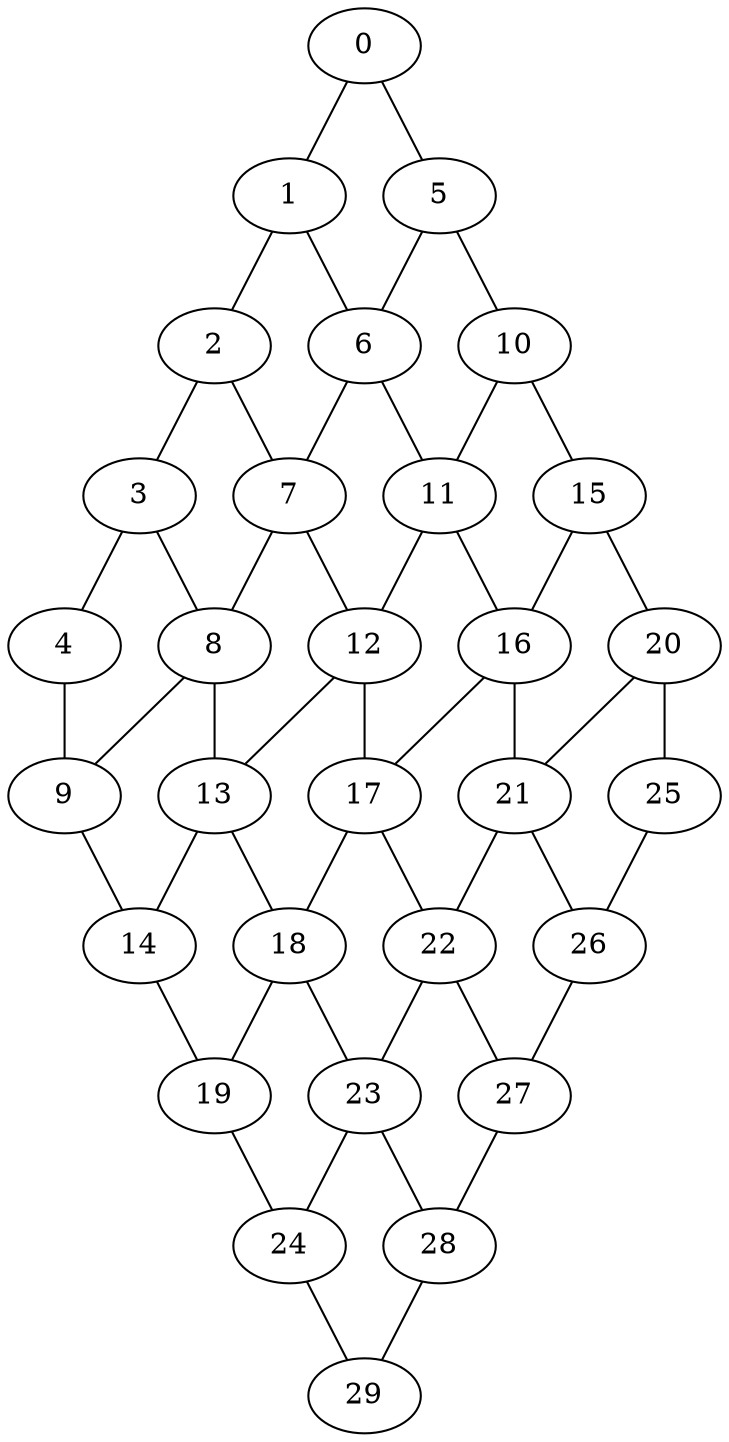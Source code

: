 graph {
	0 [label = 0]
	1 [label = 1]
	2 [label = 2]
	3 [label = 3]
	4 [label = 4]
	5 [label = 5]
	6 [label = 6]
	7 [label = 7]
	8 [label = 8]
	9 [label = 9]
	10 [label = 10]
	11 [label = 11]
	12 [label = 12]
	13 [label = 13]
	14 [label = 14]
	15 [label = 15]
	16 [label = 16]
	17 [label = 17]
	18 [label = 18]
	19 [label = 19]
	20 [label = 20]
	21 [label = 21]
	22 [label = 22]
	23 [label = 23]
	24 [label = 24]
	25 [label = 25]
	26 [label = 26]
	27 [label = 27]
	28 [label = 28]
	29 [label = 29]
	0 -- 5;
	0 -- 1;
	1 -- 6;
	1 -- 2;
	2 -- 7;
	2 -- 3;
	3 -- 8;
	3 -- 4;
	4 -- 9;
	5 -- 10;
	5 -- 6;
	6 -- 11;
	6 -- 7;
	7 -- 12;
	7 -- 8;
	8 -- 13;
	8 -- 9;
	9 -- 14;
	10 -- 15;
	10 -- 11;
	11 -- 16;
	11 -- 12;
	12 -- 17;
	12 -- 13;
	13 -- 18;
	13 -- 14;
	14 -- 19;
	15 -- 20;
	15 -- 16;
	16 -- 21;
	16 -- 17;
	17 -- 22;
	17 -- 18;
	18 -- 23;
	18 -- 19;
	19 -- 24;
	20 -- 25;
	20 -- 21;
	21 -- 26;
	21 -- 22;
	22 -- 27;
	22 -- 23;
	23 -- 28;
	23 -- 24;
	24 -- 29;
	25 -- 26;
	26 -- 27;
	27 -- 28;
	28 -- 29;
}